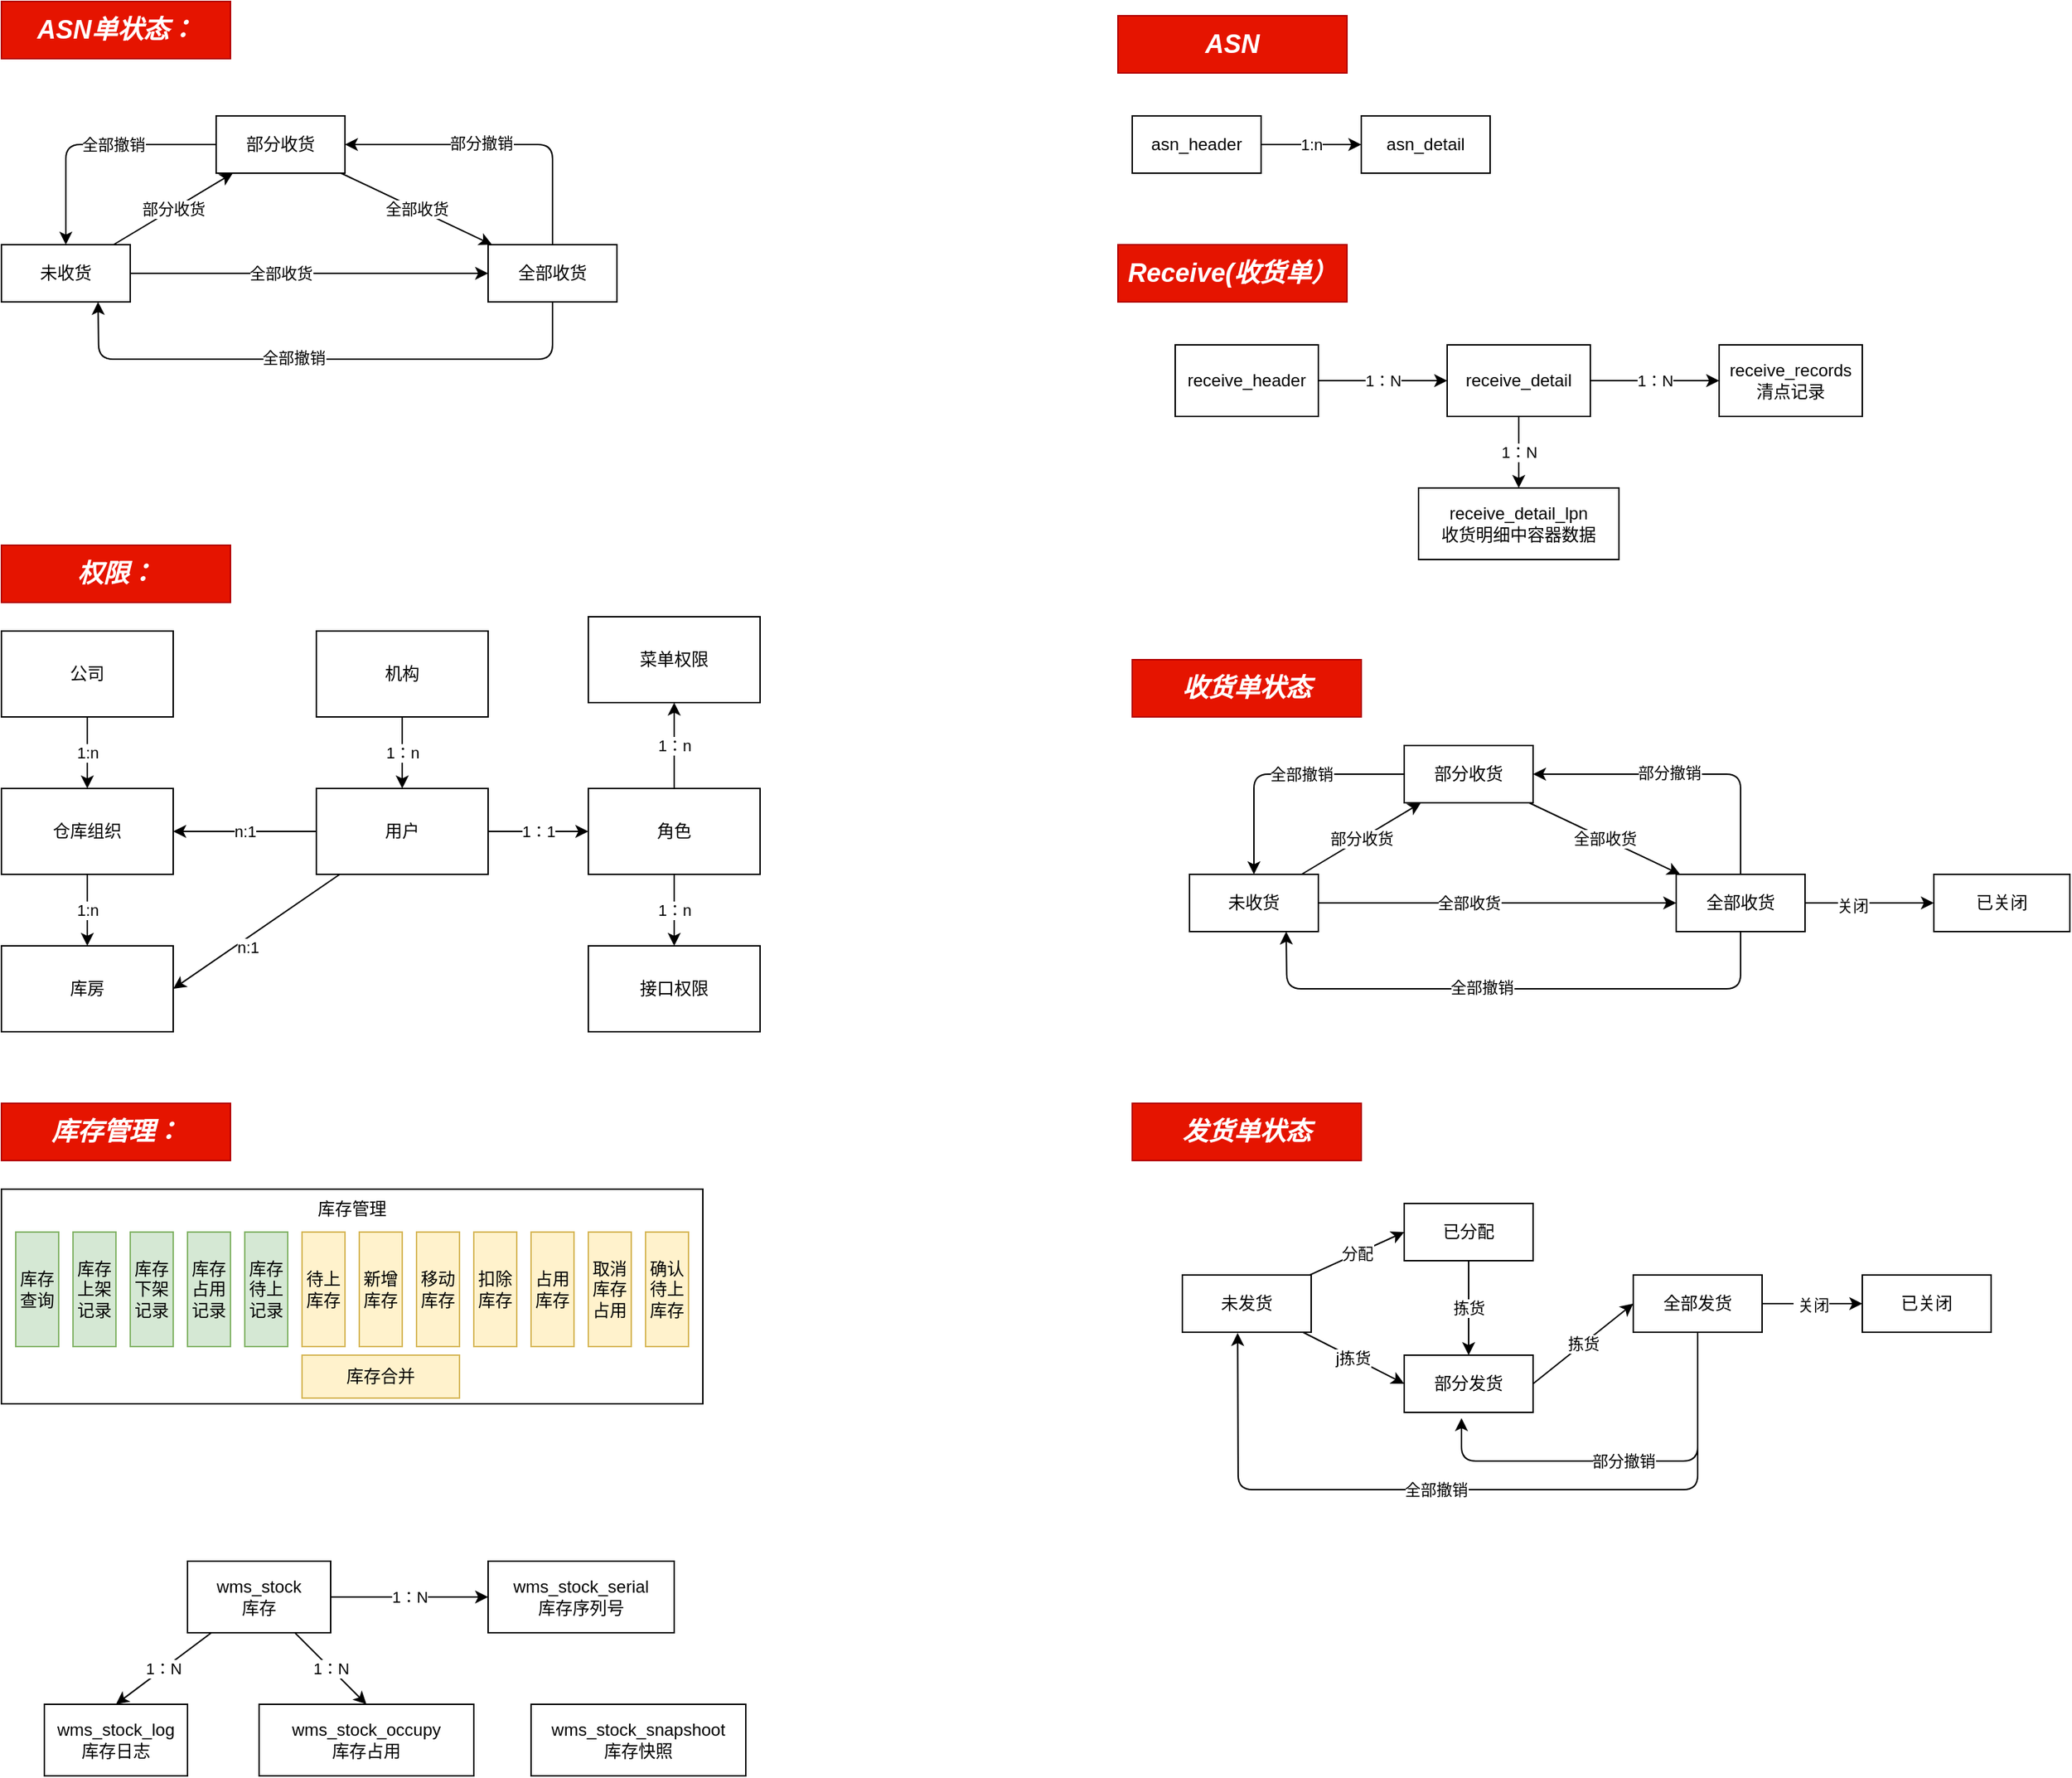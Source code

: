 <mxfile>
    <diagram id="C4KsjIPxMO-xnNNHDveo" name="第 1 页">
        <mxGraphModel dx="804" dy="545" grid="1" gridSize="10" guides="1" tooltips="1" connect="1" arrows="1" fold="1" page="1" pageScale="1" pageWidth="1200" pageHeight="1600" math="0" shadow="0">
            <root>
                <mxCell id="0"/>
                <mxCell id="1" parent="0"/>
                <mxCell id="2" value="部分收货" style="edgeStyle=none;html=1;" parent="1" source="6" target="10" edge="1">
                    <mxGeometry relative="1" as="geometry"/>
                </mxCell>
                <mxCell id="4" style="edgeStyle=none;html=1;" parent="1" source="6" target="15" edge="1">
                    <mxGeometry relative="1" as="geometry"/>
                </mxCell>
                <mxCell id="5" value="全部收货" style="edgeLabel;html=1;align=center;verticalAlign=middle;resizable=0;points=[];" parent="4" connectable="0" vertex="1">
                    <mxGeometry x="-0.16" relative="1" as="geometry">
                        <mxPoint as="offset"/>
                    </mxGeometry>
                </mxCell>
                <mxCell id="6" value="未收货" style="whiteSpace=wrap;html=1;" parent="1" vertex="1">
                    <mxGeometry x="20" y="200" width="90" height="40" as="geometry"/>
                </mxCell>
                <mxCell id="7" value="全部收货" style="edgeStyle=none;html=1;" parent="1" source="10" target="15" edge="1">
                    <mxGeometry relative="1" as="geometry"/>
                </mxCell>
                <mxCell id="8" style="edgeStyle=none;html=1;entryX=0.5;entryY=0;entryDx=0;entryDy=0;" parent="1" source="10" target="6" edge="1">
                    <mxGeometry relative="1" as="geometry">
                        <Array as="points">
                            <mxPoint x="65" y="130"/>
                        </Array>
                    </mxGeometry>
                </mxCell>
                <mxCell id="9" value="全部撤销" style="edgeLabel;html=1;align=center;verticalAlign=middle;resizable=0;points=[];" parent="8" connectable="0" vertex="1">
                    <mxGeometry x="-0.177" relative="1" as="geometry">
                        <mxPoint as="offset"/>
                    </mxGeometry>
                </mxCell>
                <mxCell id="10" value="部分收货" style="whiteSpace=wrap;html=1;" parent="1" vertex="1">
                    <mxGeometry x="170" y="110" width="90" height="40" as="geometry"/>
                </mxCell>
                <mxCell id="11" style="edgeStyle=none;html=1;entryX=0.75;entryY=1;entryDx=0;entryDy=0;exitX=0.5;exitY=1;exitDx=0;exitDy=0;" parent="1" source="15" target="6" edge="1">
                    <mxGeometry relative="1" as="geometry">
                        <Array as="points">
                            <mxPoint x="405" y="280"/>
                            <mxPoint x="88" y="280"/>
                        </Array>
                    </mxGeometry>
                </mxCell>
                <mxCell id="12" value="全部撤销" style="edgeLabel;html=1;align=center;verticalAlign=middle;resizable=0;points=[];" parent="11" connectable="0" vertex="1">
                    <mxGeometry x="0.113" y="-1" relative="1" as="geometry">
                        <mxPoint as="offset"/>
                    </mxGeometry>
                </mxCell>
                <mxCell id="13" style="edgeStyle=none;html=1;entryX=1;entryY=0.5;entryDx=0;entryDy=0;" parent="1" source="15" target="10" edge="1">
                    <mxGeometry relative="1" as="geometry">
                        <Array as="points">
                            <mxPoint x="405" y="130"/>
                        </Array>
                    </mxGeometry>
                </mxCell>
                <mxCell id="14" value="部分撤销" style="edgeLabel;html=1;align=center;verticalAlign=middle;resizable=0;points=[];" parent="13" connectable="0" vertex="1">
                    <mxGeometry x="0.116" y="-1" relative="1" as="geometry">
                        <mxPoint as="offset"/>
                    </mxGeometry>
                </mxCell>
                <mxCell id="15" value="全部收货" style="whiteSpace=wrap;html=1;" parent="1" vertex="1">
                    <mxGeometry x="360" y="200" width="90" height="40" as="geometry"/>
                </mxCell>
                <mxCell id="17" value="ASN单状态：" style="whiteSpace=wrap;html=1;fillColor=#e51400;fontColor=#ffffff;strokeColor=#B20000;fontStyle=3;fontSize=18;" parent="1" vertex="1">
                    <mxGeometry x="20" y="30" width="160" height="40" as="geometry"/>
                </mxCell>
                <mxCell id="18" value="1:n" style="edgeStyle=none;html=1;" parent="1" source="19" target="21" edge="1">
                    <mxGeometry relative="1" as="geometry"/>
                </mxCell>
                <mxCell id="19" value="公司" style="whiteSpace=wrap;html=1;" parent="1" vertex="1">
                    <mxGeometry x="20" y="470" width="120" height="60" as="geometry"/>
                </mxCell>
                <mxCell id="20" value="1:n" style="edgeStyle=none;html=1;" parent="1" source="21" target="22" edge="1">
                    <mxGeometry relative="1" as="geometry"/>
                </mxCell>
                <mxCell id="21" value="仓库组织" style="whiteSpace=wrap;html=1;" parent="1" vertex="1">
                    <mxGeometry x="20" y="580" width="120" height="60" as="geometry"/>
                </mxCell>
                <mxCell id="22" value="库房" style="whiteSpace=wrap;html=1;" parent="1" vertex="1">
                    <mxGeometry x="20" y="690" width="120" height="60" as="geometry"/>
                </mxCell>
                <mxCell id="23" value="1：1" style="edgeStyle=none;html=1;" parent="1" source="27" target="32" edge="1">
                    <mxGeometry relative="1" as="geometry"/>
                </mxCell>
                <mxCell id="24" value="n:1" style="edgeStyle=none;html=1;" parent="1" source="27" target="21" edge="1">
                    <mxGeometry relative="1" as="geometry"/>
                </mxCell>
                <mxCell id="25" style="edgeStyle=none;html=1;entryX=1;entryY=0.5;entryDx=0;entryDy=0;" parent="1" source="27" target="22" edge="1">
                    <mxGeometry relative="1" as="geometry"/>
                </mxCell>
                <mxCell id="26" value="n:1" style="edgeLabel;html=1;align=center;verticalAlign=middle;resizable=0;points=[];" parent="25" vertex="1" connectable="0">
                    <mxGeometry x="0.151" y="5" relative="1" as="geometry">
                        <mxPoint as="offset"/>
                    </mxGeometry>
                </mxCell>
                <mxCell id="27" value="用户" style="whiteSpace=wrap;html=1;" parent="1" vertex="1">
                    <mxGeometry x="240" y="580" width="120" height="60" as="geometry"/>
                </mxCell>
                <mxCell id="28" value="菜单权限" style="whiteSpace=wrap;html=1;" parent="1" vertex="1">
                    <mxGeometry x="430" y="460" width="120" height="60" as="geometry"/>
                </mxCell>
                <mxCell id="29" value="接口权限" style="whiteSpace=wrap;html=1;" parent="1" vertex="1">
                    <mxGeometry x="430" y="690" width="120" height="60" as="geometry"/>
                </mxCell>
                <mxCell id="30" value="1：n" style="edgeStyle=none;html=1;entryX=0.5;entryY=1;entryDx=0;entryDy=0;" parent="1" source="32" target="28" edge="1">
                    <mxGeometry relative="1" as="geometry"/>
                </mxCell>
                <mxCell id="31" value="1：n" style="edgeStyle=none;html=1;entryX=0.5;entryY=0;entryDx=0;entryDy=0;" parent="1" source="32" target="29" edge="1">
                    <mxGeometry relative="1" as="geometry"/>
                </mxCell>
                <mxCell id="32" value="角色" style="whiteSpace=wrap;html=1;" parent="1" vertex="1">
                    <mxGeometry x="430" y="580" width="120" height="60" as="geometry"/>
                </mxCell>
                <mxCell id="33" value="库存管理" style="whiteSpace=wrap;html=1;verticalAlign=top;" parent="1" vertex="1">
                    <mxGeometry x="20" y="860" width="490" height="150" as="geometry"/>
                </mxCell>
                <mxCell id="34" value="库存合并" style="whiteSpace=wrap;html=1;horizontal=1;verticalAlign=middle;fillColor=#fff2cc;strokeColor=#d6b656;" parent="1" vertex="1">
                    <mxGeometry x="230" y="976" width="110" height="30" as="geometry"/>
                </mxCell>
                <mxCell id="35" value="库存查询" style="whiteSpace=wrap;html=1;horizontal=1;verticalAlign=middle;labelBackgroundColor=none;fillColor=#d5e8d4;strokeColor=#82b366;" parent="1" vertex="1">
                    <mxGeometry x="30" y="890" width="30" height="80" as="geometry"/>
                </mxCell>
                <mxCell id="36" value="新增库存" style="whiteSpace=wrap;html=1;horizontal=1;verticalAlign=middle;fillColor=#fff2cc;strokeColor=#d6b656;" parent="1" vertex="1">
                    <mxGeometry x="270" y="890" width="30" height="80" as="geometry"/>
                </mxCell>
                <mxCell id="37" value="移动库存" style="whiteSpace=wrap;html=1;horizontal=1;verticalAlign=middle;fillColor=#fff2cc;strokeColor=#d6b656;" parent="1" vertex="1">
                    <mxGeometry x="310" y="890" width="30" height="80" as="geometry"/>
                </mxCell>
                <mxCell id="38" value="扣除库存" style="whiteSpace=wrap;html=1;horizontal=1;verticalAlign=middle;fillColor=#fff2cc;strokeColor=#d6b656;" parent="1" vertex="1">
                    <mxGeometry x="350" y="890" width="30" height="80" as="geometry"/>
                </mxCell>
                <mxCell id="39" value="占用库存" style="whiteSpace=wrap;html=1;horizontal=1;verticalAlign=middle;fillColor=#fff2cc;strokeColor=#d6b656;" parent="1" vertex="1">
                    <mxGeometry x="390" y="890" width="30" height="80" as="geometry"/>
                </mxCell>
                <mxCell id="40" value="待上库存" style="whiteSpace=wrap;html=1;horizontal=1;verticalAlign=middle;fillColor=#fff2cc;strokeColor=#d6b656;" parent="1" vertex="1">
                    <mxGeometry x="230" y="890" width="30" height="80" as="geometry"/>
                </mxCell>
                <mxCell id="41" value="取消库存占用" style="whiteSpace=wrap;html=1;horizontal=1;verticalAlign=middle;fillColor=#fff2cc;strokeColor=#d6b656;" parent="1" vertex="1">
                    <mxGeometry x="430" y="890" width="30" height="80" as="geometry"/>
                </mxCell>
                <mxCell id="42" value="确认待上库存" style="whiteSpace=wrap;html=1;horizontal=1;verticalAlign=middle;fillColor=#fff2cc;strokeColor=#d6b656;" parent="1" vertex="1">
                    <mxGeometry x="470" y="890" width="30" height="80" as="geometry"/>
                </mxCell>
                <mxCell id="43" value="库存上架记录" style="whiteSpace=wrap;html=1;horizontal=1;verticalAlign=middle;fillColor=#d5e8d4;strokeColor=#82b366;" parent="1" vertex="1">
                    <mxGeometry x="70" y="890" width="30" height="80" as="geometry"/>
                </mxCell>
                <mxCell id="44" value="库存下架记录" style="whiteSpace=wrap;html=1;horizontal=1;verticalAlign=middle;fillColor=#d5e8d4;strokeColor=#82b366;" parent="1" vertex="1">
                    <mxGeometry x="110" y="890" width="30" height="80" as="geometry"/>
                </mxCell>
                <mxCell id="45" value="库存占用记录" style="whiteSpace=wrap;html=1;horizontal=1;verticalAlign=middle;fillColor=#d5e8d4;strokeColor=#82b366;" parent="1" vertex="1">
                    <mxGeometry x="150" y="890" width="30" height="80" as="geometry"/>
                </mxCell>
                <mxCell id="46" value="库存待上记录" style="whiteSpace=wrap;html=1;horizontal=1;verticalAlign=middle;fillColor=#d5e8d4;strokeColor=#82b366;" parent="1" vertex="1">
                    <mxGeometry x="190" y="890" width="30" height="80" as="geometry"/>
                </mxCell>
                <mxCell id="47" value="权限：" style="whiteSpace=wrap;html=1;fillColor=#e51400;fontColor=#ffffff;strokeColor=#B20000;fontStyle=3;fontSize=18;" parent="1" vertex="1">
                    <mxGeometry x="20" y="410" width="160" height="40" as="geometry"/>
                </mxCell>
                <mxCell id="48" value="库存管理：" style="whiteSpace=wrap;html=1;fillColor=#e51400;fontColor=#ffffff;strokeColor=#B20000;fontStyle=3;fontSize=18;" parent="1" vertex="1">
                    <mxGeometry x="20" y="800" width="160" height="40" as="geometry"/>
                </mxCell>
                <mxCell id="51" value="1：n" style="edgeStyle=none;html=1;" parent="1" source="49" target="27" edge="1">
                    <mxGeometry relative="1" as="geometry"/>
                </mxCell>
                <mxCell id="49" value="机构" style="whiteSpace=wrap;html=1;" parent="1" vertex="1">
                    <mxGeometry x="240" y="470" width="120" height="60" as="geometry"/>
                </mxCell>
                <mxCell id="52" value="ASN" style="whiteSpace=wrap;html=1;fillColor=#e51400;fontColor=#ffffff;strokeColor=#B20000;fontStyle=3;fontSize=18;" parent="1" vertex="1">
                    <mxGeometry x="800" y="40" width="160" height="40" as="geometry"/>
                </mxCell>
                <mxCell id="55" value="1:n" style="edgeStyle=none;html=1;" parent="1" source="53" target="54" edge="1">
                    <mxGeometry relative="1" as="geometry"/>
                </mxCell>
                <mxCell id="53" value="asn_header" style="whiteSpace=wrap;html=1;" parent="1" vertex="1">
                    <mxGeometry x="810" y="110" width="90" height="40" as="geometry"/>
                </mxCell>
                <mxCell id="54" value="asn_detail" style="whiteSpace=wrap;html=1;" parent="1" vertex="1">
                    <mxGeometry x="970" y="110" width="90" height="40" as="geometry"/>
                </mxCell>
                <mxCell id="56" value="Receive(收货单）" style="whiteSpace=wrap;html=1;fillColor=#e51400;fontColor=#ffffff;strokeColor=#B20000;fontStyle=3;fontSize=18;" parent="1" vertex="1">
                    <mxGeometry x="800" y="200" width="160" height="40" as="geometry"/>
                </mxCell>
                <mxCell id="62" value="1：N" style="edgeStyle=none;html=1;entryX=0;entryY=0.5;entryDx=0;entryDy=0;" parent="1" source="58" target="59" edge="1">
                    <mxGeometry relative="1" as="geometry"/>
                </mxCell>
                <mxCell id="58" value="receive_header" style="whiteSpace=wrap;html=1;" parent="1" vertex="1">
                    <mxGeometry x="840" y="270" width="100" height="50" as="geometry"/>
                </mxCell>
                <mxCell id="63" value="1：N" style="edgeStyle=none;html=1;exitX=1;exitY=0.5;exitDx=0;exitDy=0;entryX=0;entryY=0.5;entryDx=0;entryDy=0;" parent="1" source="59" target="60" edge="1">
                    <mxGeometry relative="1" as="geometry"/>
                </mxCell>
                <mxCell id="64" value="1：N" style="edgeStyle=none;html=1;exitX=0.5;exitY=1;exitDx=0;exitDy=0;entryX=0.5;entryY=0;entryDx=0;entryDy=0;" parent="1" source="59" target="61" edge="1">
                    <mxGeometry relative="1" as="geometry"/>
                </mxCell>
                <mxCell id="59" value="receive_detail" style="whiteSpace=wrap;html=1;" parent="1" vertex="1">
                    <mxGeometry x="1030" y="270" width="100" height="50" as="geometry"/>
                </mxCell>
                <mxCell id="60" value="receive_records&lt;br&gt;清点记录" style="whiteSpace=wrap;html=1;" parent="1" vertex="1">
                    <mxGeometry x="1220" y="270" width="100" height="50" as="geometry"/>
                </mxCell>
                <mxCell id="61" value="receive_detail_lpn&lt;br&gt;收货明细中容器数据" style="whiteSpace=wrap;html=1;" parent="1" vertex="1">
                    <mxGeometry x="1010" y="370" width="140" height="50" as="geometry"/>
                </mxCell>
                <mxCell id="65" value="收货单状态" style="whiteSpace=wrap;html=1;fillColor=#e51400;fontColor=#ffffff;strokeColor=#B20000;fontStyle=3;fontSize=18;" parent="1" vertex="1">
                    <mxGeometry x="810" y="490" width="160" height="40" as="geometry"/>
                </mxCell>
                <mxCell id="66" value="部分收货" style="edgeStyle=none;html=1;" parent="1" source="69" target="73" edge="1">
                    <mxGeometry relative="1" as="geometry"/>
                </mxCell>
                <mxCell id="67" style="edgeStyle=none;html=1;" parent="1" source="69" target="78" edge="1">
                    <mxGeometry relative="1" as="geometry"/>
                </mxCell>
                <mxCell id="68" value="全部收货" style="edgeLabel;html=1;align=center;verticalAlign=middle;resizable=0;points=[];" parent="67" connectable="0" vertex="1">
                    <mxGeometry x="-0.16" relative="1" as="geometry">
                        <mxPoint as="offset"/>
                    </mxGeometry>
                </mxCell>
                <mxCell id="69" value="未收货" style="whiteSpace=wrap;html=1;" parent="1" vertex="1">
                    <mxGeometry x="850" y="640" width="90" height="40" as="geometry"/>
                </mxCell>
                <mxCell id="70" value="全部收货" style="edgeStyle=none;html=1;" parent="1" source="73" target="78" edge="1">
                    <mxGeometry relative="1" as="geometry"/>
                </mxCell>
                <mxCell id="71" style="edgeStyle=none;html=1;entryX=0.5;entryY=0;entryDx=0;entryDy=0;" parent="1" source="73" target="69" edge="1">
                    <mxGeometry relative="1" as="geometry">
                        <Array as="points">
                            <mxPoint x="895" y="570"/>
                        </Array>
                    </mxGeometry>
                </mxCell>
                <mxCell id="72" value="全部撤销" style="edgeLabel;html=1;align=center;verticalAlign=middle;resizable=0;points=[];" parent="71" connectable="0" vertex="1">
                    <mxGeometry x="-0.177" relative="1" as="geometry">
                        <mxPoint as="offset"/>
                    </mxGeometry>
                </mxCell>
                <mxCell id="73" value="部分收货" style="whiteSpace=wrap;html=1;" parent="1" vertex="1">
                    <mxGeometry x="1000" y="550" width="90" height="40" as="geometry"/>
                </mxCell>
                <mxCell id="74" style="edgeStyle=none;html=1;entryX=0.75;entryY=1;entryDx=0;entryDy=0;exitX=0.5;exitY=1;exitDx=0;exitDy=0;" parent="1" source="78" target="69" edge="1">
                    <mxGeometry relative="1" as="geometry">
                        <Array as="points">
                            <mxPoint x="1235" y="720"/>
                            <mxPoint x="918" y="720"/>
                        </Array>
                    </mxGeometry>
                </mxCell>
                <mxCell id="75" value="全部撤销" style="edgeLabel;html=1;align=center;verticalAlign=middle;resizable=0;points=[];" parent="74" connectable="0" vertex="1">
                    <mxGeometry x="0.113" y="-1" relative="1" as="geometry">
                        <mxPoint as="offset"/>
                    </mxGeometry>
                </mxCell>
                <mxCell id="76" style="edgeStyle=none;html=1;entryX=1;entryY=0.5;entryDx=0;entryDy=0;" parent="1" source="78" target="73" edge="1">
                    <mxGeometry relative="1" as="geometry">
                        <Array as="points">
                            <mxPoint x="1235" y="570"/>
                        </Array>
                    </mxGeometry>
                </mxCell>
                <mxCell id="77" value="部分撤销" style="edgeLabel;html=1;align=center;verticalAlign=middle;resizable=0;points=[];" parent="76" connectable="0" vertex="1">
                    <mxGeometry x="0.116" y="-1" relative="1" as="geometry">
                        <mxPoint as="offset"/>
                    </mxGeometry>
                </mxCell>
                <mxCell id="80" value="" style="edgeStyle=none;html=1;" parent="1" source="78" target="79" edge="1">
                    <mxGeometry relative="1" as="geometry"/>
                </mxCell>
                <mxCell id="81" value="关闭" style="edgeLabel;html=1;align=center;verticalAlign=middle;resizable=0;points=[];" parent="80" vertex="1" connectable="0">
                    <mxGeometry x="-0.267" y="-2" relative="1" as="geometry">
                        <mxPoint as="offset"/>
                    </mxGeometry>
                </mxCell>
                <mxCell id="78" value="全部收货" style="whiteSpace=wrap;html=1;" parent="1" vertex="1">
                    <mxGeometry x="1190" y="640" width="90" height="40" as="geometry"/>
                </mxCell>
                <mxCell id="79" value="已关闭" style="whiteSpace=wrap;html=1;" parent="1" vertex="1">
                    <mxGeometry x="1370" y="640" width="95" height="40" as="geometry"/>
                </mxCell>
                <mxCell id="86" value="1：N" style="edgeStyle=none;html=1;entryX=0;entryY=0.5;entryDx=0;entryDy=0;" parent="1" source="82" target="84" edge="1">
                    <mxGeometry relative="1" as="geometry"/>
                </mxCell>
                <mxCell id="87" value="1：N" style="edgeStyle=none;html=1;entryX=0.5;entryY=0;entryDx=0;entryDy=0;" parent="1" source="82" target="83" edge="1">
                    <mxGeometry relative="1" as="geometry"/>
                </mxCell>
                <mxCell id="88" value="1：N" style="edgeStyle=none;html=1;exitX=0.75;exitY=1;exitDx=0;exitDy=0;entryX=0.5;entryY=0;entryDx=0;entryDy=0;" parent="1" source="82" target="85" edge="1">
                    <mxGeometry relative="1" as="geometry"/>
                </mxCell>
                <mxCell id="82" value="wms_stock&lt;br&gt;库存" style="whiteSpace=wrap;html=1;" parent="1" vertex="1">
                    <mxGeometry x="150" y="1120" width="100" height="50" as="geometry"/>
                </mxCell>
                <mxCell id="83" value="wms_stock_log&lt;br&gt;库存日志" style="whiteSpace=wrap;html=1;" parent="1" vertex="1">
                    <mxGeometry x="50" y="1220" width="100" height="50" as="geometry"/>
                </mxCell>
                <mxCell id="84" value="wms_stock_serial&lt;br&gt;库存序列号" style="whiteSpace=wrap;html=1;" parent="1" vertex="1">
                    <mxGeometry x="360" y="1120" width="130" height="50" as="geometry"/>
                </mxCell>
                <mxCell id="85" value="wms_stock_occupy&lt;br&gt;库存占用" style="whiteSpace=wrap;html=1;" parent="1" vertex="1">
                    <mxGeometry x="200" y="1220" width="150" height="50" as="geometry"/>
                </mxCell>
                <mxCell id="89" value="wms_stock_snapshoot&lt;br&gt;库存快照" style="whiteSpace=wrap;html=1;" parent="1" vertex="1">
                    <mxGeometry x="390" y="1220" width="150" height="50" as="geometry"/>
                </mxCell>
                <mxCell id="90" value="发货单状态" style="whiteSpace=wrap;html=1;fillColor=#e51400;fontColor=#ffffff;strokeColor=#B20000;fontStyle=3;fontSize=18;" vertex="1" parent="1">
                    <mxGeometry x="810" y="800" width="160" height="40" as="geometry"/>
                </mxCell>
                <mxCell id="100" value="分配" style="edgeStyle=none;html=1;entryX=0;entryY=0.5;entryDx=0;entryDy=0;" edge="1" parent="1" source="91" target="94">
                    <mxGeometry relative="1" as="geometry"/>
                </mxCell>
                <mxCell id="102" value="j拣货" style="edgeStyle=none;html=1;entryX=0;entryY=0.5;entryDx=0;entryDy=0;" edge="1" parent="1" source="91" target="95">
                    <mxGeometry relative="1" as="geometry"/>
                </mxCell>
                <mxCell id="91" value="未发货" style="whiteSpace=wrap;html=1;" vertex="1" parent="1">
                    <mxGeometry x="845" y="920" width="90" height="40" as="geometry"/>
                </mxCell>
                <mxCell id="101" value="拣货" style="edgeStyle=none;html=1;entryX=0.5;entryY=0;entryDx=0;entryDy=0;" edge="1" parent="1" source="94" target="95">
                    <mxGeometry relative="1" as="geometry"/>
                </mxCell>
                <mxCell id="94" value="已分配" style="whiteSpace=wrap;html=1;" vertex="1" parent="1">
                    <mxGeometry x="1000" y="870" width="90" height="40" as="geometry"/>
                </mxCell>
                <mxCell id="103" value="拣货" style="edgeStyle=none;html=1;exitX=1;exitY=0.5;exitDx=0;exitDy=0;entryX=0;entryY=0.5;entryDx=0;entryDy=0;" edge="1" parent="1" source="95" target="96">
                    <mxGeometry relative="1" as="geometry"/>
                </mxCell>
                <mxCell id="95" value="部分发货" style="whiteSpace=wrap;html=1;" vertex="1" parent="1">
                    <mxGeometry x="1000" y="976" width="90" height="40" as="geometry"/>
                </mxCell>
                <mxCell id="98" value="" style="edgeStyle=none;html=1;" edge="1" parent="1" source="96" target="97">
                    <mxGeometry relative="1" as="geometry"/>
                </mxCell>
                <mxCell id="99" value="&amp;nbsp;关闭" style="edgeLabel;html=1;align=center;verticalAlign=middle;resizable=0;points=[];" vertex="1" connectable="0" parent="98">
                    <mxGeometry x="-0.314" y="-1" relative="1" as="geometry">
                        <mxPoint x="10" as="offset"/>
                    </mxGeometry>
                </mxCell>
                <mxCell id="104" value="部分撤销" style="edgeStyle=none;html=1;" edge="1" parent="1" source="96">
                    <mxGeometry relative="1" as="geometry">
                        <mxPoint x="1040.0" y="1020" as="targetPoint"/>
                        <Array as="points">
                            <mxPoint x="1205" y="1050"/>
                            <mxPoint x="1040" y="1050"/>
                        </Array>
                    </mxGeometry>
                </mxCell>
                <mxCell id="105" style="edgeStyle=none;html=1;entryX=0.429;entryY=1.013;entryDx=0;entryDy=0;entryPerimeter=0;" edge="1" parent="1" source="96" target="91">
                    <mxGeometry relative="1" as="geometry">
                        <Array as="points">
                            <mxPoint x="1205" y="1070"/>
                            <mxPoint x="884" y="1070"/>
                        </Array>
                    </mxGeometry>
                </mxCell>
                <mxCell id="106" value="全部撤销" style="edgeLabel;html=1;align=center;verticalAlign=middle;resizable=0;points=[];" vertex="1" connectable="0" parent="105">
                    <mxGeometry x="0.086" relative="1" as="geometry">
                        <mxPoint as="offset"/>
                    </mxGeometry>
                </mxCell>
                <mxCell id="96" value="全部发货" style="whiteSpace=wrap;html=1;" vertex="1" parent="1">
                    <mxGeometry x="1160" y="920" width="90" height="40" as="geometry"/>
                </mxCell>
                <mxCell id="97" value="已关闭" style="whiteSpace=wrap;html=1;" vertex="1" parent="1">
                    <mxGeometry x="1320" y="920" width="90" height="40" as="geometry"/>
                </mxCell>
            </root>
        </mxGraphModel>
    </diagram>
</mxfile>